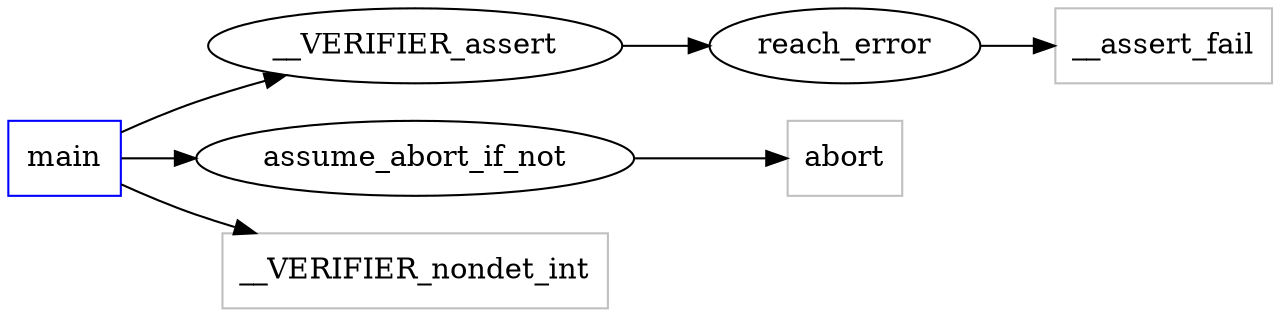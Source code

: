 digraph functioncalls {
rankdir=LR;

main [shape="box", color=blue];
reach_error [label="reach_error", ];
__VERIFIER_assert -> reach_error;
abort [label="abort", shape="box", color=grey];
assume_abort_if_not -> abort;
__VERIFIER_nondet_int [label="__VERIFIER_nondet_int", shape="box", color=grey];
main -> __VERIFIER_nondet_int;
assume_abort_if_not [label="assume_abort_if_not", ];
main -> assume_abort_if_not;
__VERIFIER_assert [label="__VERIFIER_assert", ];
main -> __VERIFIER_assert;
__assert_fail [label="__assert_fail", shape="box", color=grey];
reach_error -> __assert_fail;
}
